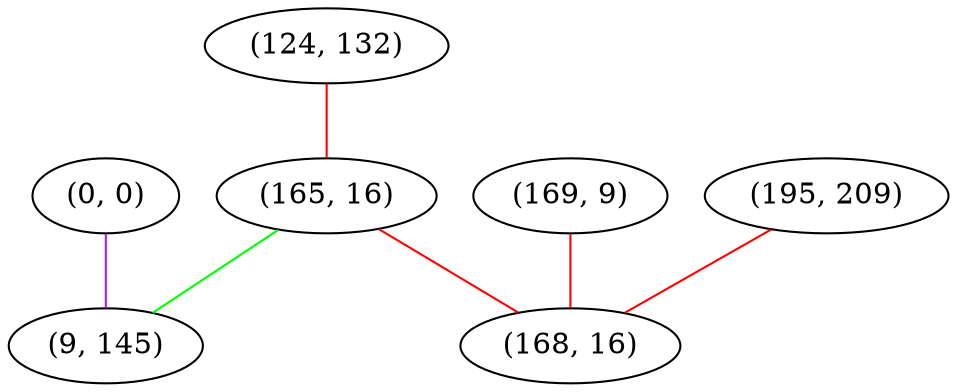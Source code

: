 graph "" {
"(124, 132)";
"(165, 16)";
"(169, 9)";
"(0, 0)";
"(195, 209)";
"(9, 145)";
"(168, 16)";
"(124, 132)" -- "(165, 16)"  [color=red, key=0, weight=1];
"(165, 16)" -- "(9, 145)"  [color=green, key=0, weight=2];
"(165, 16)" -- "(168, 16)"  [color=red, key=0, weight=1];
"(169, 9)" -- "(168, 16)"  [color=red, key=0, weight=1];
"(0, 0)" -- "(9, 145)"  [color=purple, key=0, weight=4];
"(195, 209)" -- "(168, 16)"  [color=red, key=0, weight=1];
}
